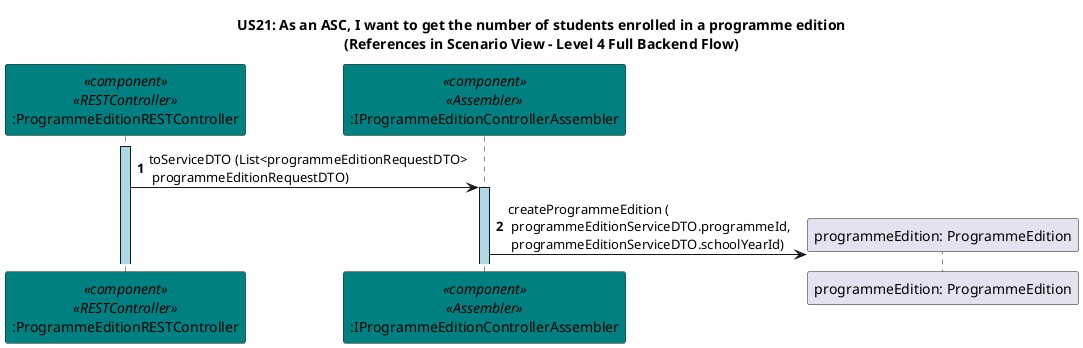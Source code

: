 @startuml
title US21: As an ASC, I want to get the number of students enrolled in a programme edition\n(References in Scenario View - Level 4 Full Backend Flow)

autonumber
skinparam {
  ActivityPadding 2
  ActivityMargin 2
  BoxPadding 2
}

participant ":ProgrammeEditionRESTController" as restController <<component>> <<RESTController>> #teal
participant ":IProgrammeEditionControllerAssembler" as assembler <<component>> <<Assembler>> #teal

activate restController #LightBlue
restController -> assembler: toServiceDTO (List<programmeEditionRequestDTO>\n programmeEditionRequestDTO)
activate assembler #LightBlue
create "programmeEdition: ProgrammeEdition"
assembler -> "programmeEdition: ProgrammeEdition": createProgrammeEdition (\n programmeEditionServiceDTO.programmeId,\n programmeEditionServiceDTO.schoolYearId)

@enduml